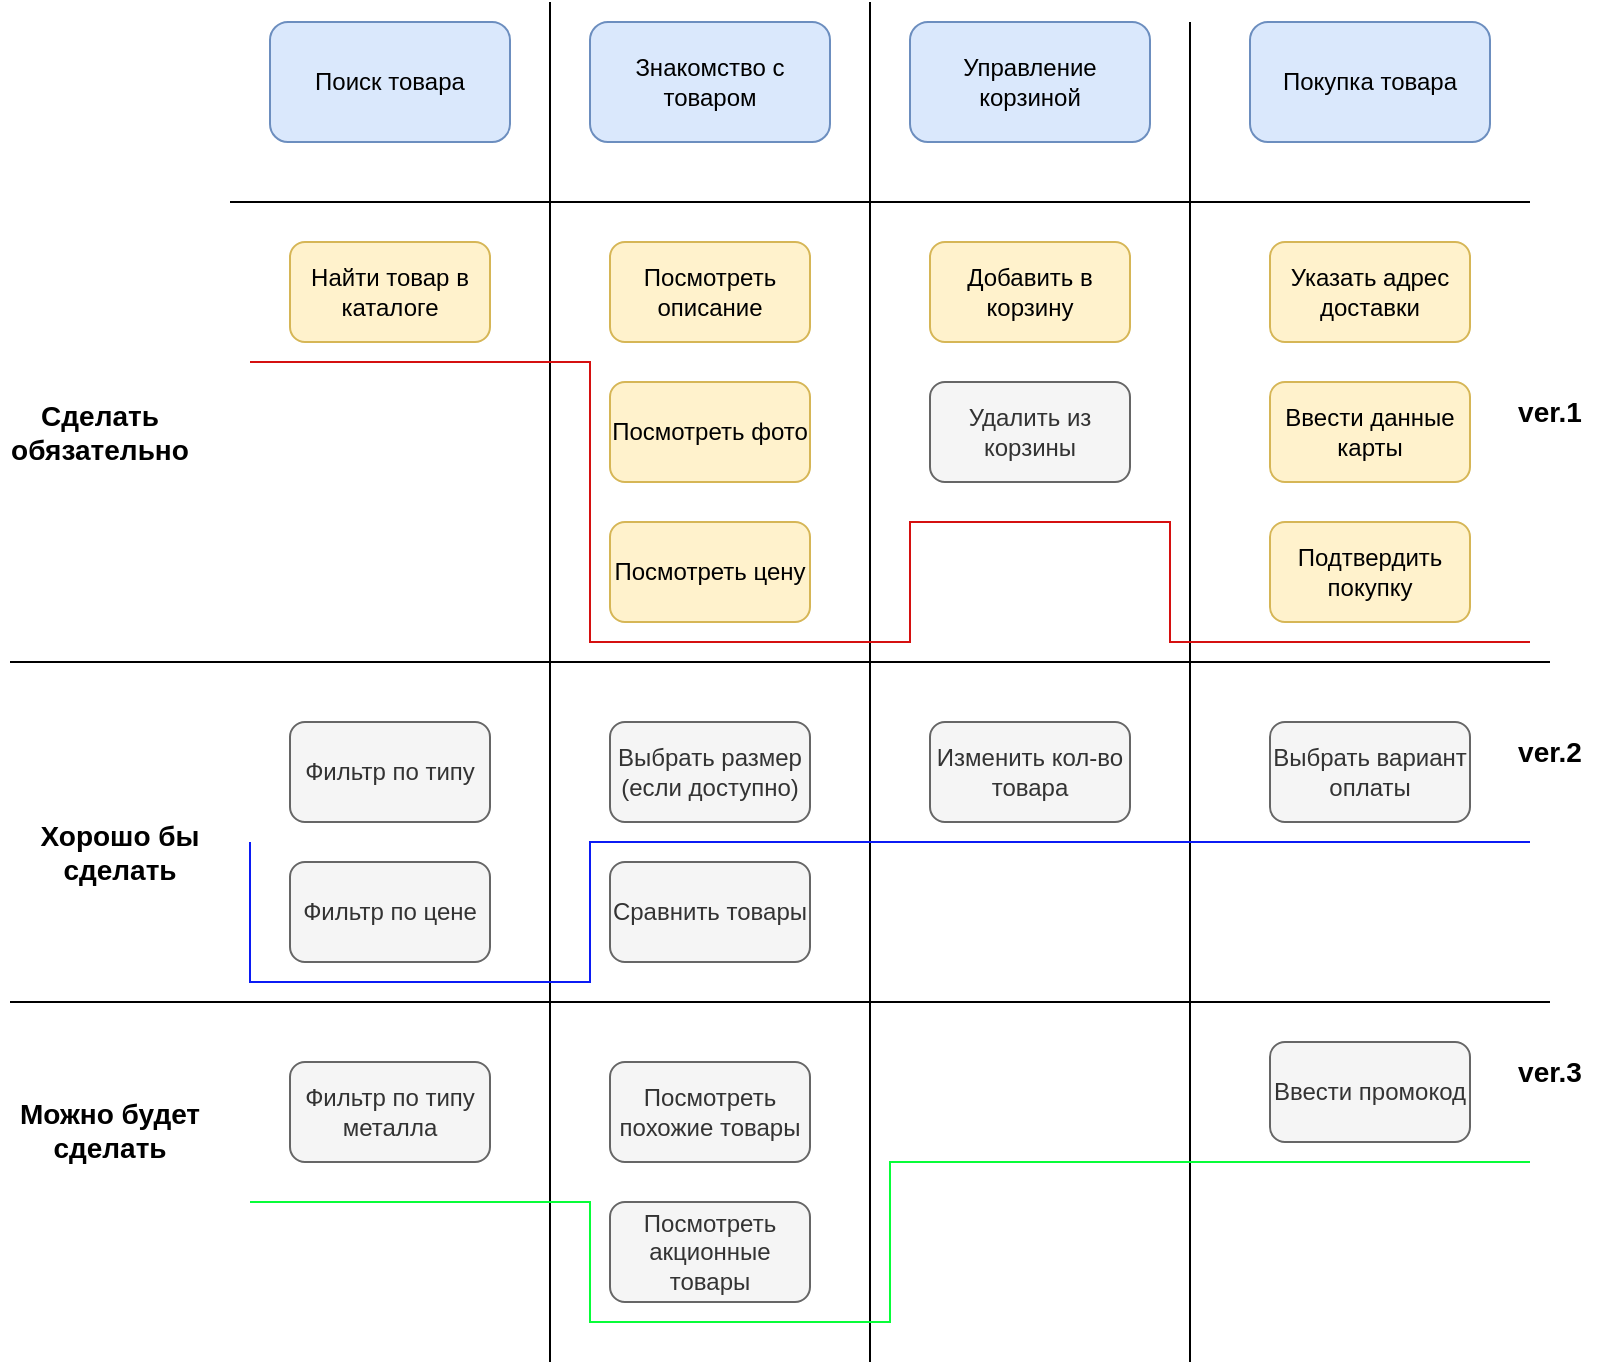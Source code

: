<mxfile version="21.1.2" type="device">
  <diagram name="Page-1" id="iXeg-zfbAlBCnqqb55lr">
    <mxGraphModel dx="1837" dy="550" grid="1" gridSize="10" guides="1" tooltips="1" connect="1" arrows="1" fold="1" page="1" pageScale="1" pageWidth="827" pageHeight="1169" math="0" shadow="0">
      <root>
        <mxCell id="0" />
        <mxCell id="1" parent="0" />
        <mxCell id="zP7d5f_9tEzzHWjP8LjR-1" value="Поиск товара" style="rounded=1;whiteSpace=wrap;html=1;fillColor=#dae8fc;strokeColor=#6c8ebf;" parent="1" vertex="1">
          <mxGeometry x="-670" y="30" width="120" height="60" as="geometry" />
        </mxCell>
        <mxCell id="zP7d5f_9tEzzHWjP8LjR-2" value="Знакомство с товаром" style="rounded=1;whiteSpace=wrap;html=1;fillColor=#dae8fc;strokeColor=#6c8ebf;" parent="1" vertex="1">
          <mxGeometry x="-510" y="30" width="120" height="60" as="geometry" />
        </mxCell>
        <mxCell id="zP7d5f_9tEzzHWjP8LjR-3" value="" style="endArrow=none;html=1;rounded=0;" parent="1" edge="1">
          <mxGeometry width="50" height="50" relative="1" as="geometry">
            <mxPoint x="-530" y="700" as="sourcePoint" />
            <mxPoint x="-530" y="20" as="targetPoint" />
          </mxGeometry>
        </mxCell>
        <mxCell id="zP7d5f_9tEzzHWjP8LjR-4" value="" style="endArrow=none;html=1;rounded=0;" parent="1" edge="1">
          <mxGeometry width="50" height="50" relative="1" as="geometry">
            <mxPoint x="-690" y="120" as="sourcePoint" />
            <mxPoint x="-40" y="120" as="targetPoint" />
          </mxGeometry>
        </mxCell>
        <mxCell id="zP7d5f_9tEzzHWjP8LjR-5" value="Найти товар в каталоге" style="rounded=1;whiteSpace=wrap;html=1;fillColor=#fff2cc;strokeColor=#d6b656;" parent="1" vertex="1">
          <mxGeometry x="-660" y="140" width="100" height="50" as="geometry" />
        </mxCell>
        <mxCell id="zP7d5f_9tEzzHWjP8LjR-6" value="Фильтр по типу" style="rounded=1;whiteSpace=wrap;html=1;fillColor=#f5f5f5;fontColor=#333333;strokeColor=#666666;" parent="1" vertex="1">
          <mxGeometry x="-660" y="380" width="100" height="50" as="geometry" />
        </mxCell>
        <mxCell id="zP7d5f_9tEzzHWjP8LjR-7" value="Фильтр по цене" style="rounded=1;whiteSpace=wrap;html=1;fillColor=#f5f5f5;fontColor=#333333;strokeColor=#666666;" parent="1" vertex="1">
          <mxGeometry x="-660" y="450" width="100" height="50" as="geometry" />
        </mxCell>
        <mxCell id="zP7d5f_9tEzzHWjP8LjR-8" value="Фильтр по типу металла" style="rounded=1;whiteSpace=wrap;html=1;fillColor=#f5f5f5;fontColor=#333333;strokeColor=#666666;" parent="1" vertex="1">
          <mxGeometry x="-660" y="550" width="100" height="50" as="geometry" />
        </mxCell>
        <mxCell id="zP7d5f_9tEzzHWjP8LjR-9" value="Посмотреть описание" style="rounded=1;whiteSpace=wrap;html=1;fillColor=#fff2cc;strokeColor=#d6b656;" parent="1" vertex="1">
          <mxGeometry x="-500" y="140" width="100" height="50" as="geometry" />
        </mxCell>
        <mxCell id="zP7d5f_9tEzzHWjP8LjR-10" value="Посмотреть фото" style="rounded=1;whiteSpace=wrap;html=1;fillColor=#fff2cc;strokeColor=#d6b656;" parent="1" vertex="1">
          <mxGeometry x="-500" y="210" width="100" height="50" as="geometry" />
        </mxCell>
        <mxCell id="zP7d5f_9tEzzHWjP8LjR-11" value="Выбрать размер (если доступно)" style="rounded=1;whiteSpace=wrap;html=1;fillColor=#f5f5f5;strokeColor=#666666;fontColor=#333333;" parent="1" vertex="1">
          <mxGeometry x="-500" y="380" width="100" height="50" as="geometry" />
        </mxCell>
        <mxCell id="zP7d5f_9tEzzHWjP8LjR-12" value="Посмотреть похожие товары" style="rounded=1;whiteSpace=wrap;html=1;fillColor=#f5f5f5;strokeColor=#666666;fontColor=#333333;" parent="1" vertex="1">
          <mxGeometry x="-500" y="550" width="100" height="50" as="geometry" />
        </mxCell>
        <mxCell id="zP7d5f_9tEzzHWjP8LjR-13" value="Посмотреть акционные товары" style="rounded=1;whiteSpace=wrap;html=1;fillColor=#f5f5f5;strokeColor=#666666;fontColor=#333333;" parent="1" vertex="1">
          <mxGeometry x="-500" y="620" width="100" height="50" as="geometry" />
        </mxCell>
        <mxCell id="zP7d5f_9tEzzHWjP8LjR-14" value="Сравнить товары" style="rounded=1;whiteSpace=wrap;html=1;fillColor=#f5f5f5;strokeColor=#666666;fontColor=#333333;" parent="1" vertex="1">
          <mxGeometry x="-500" y="450" width="100" height="50" as="geometry" />
        </mxCell>
        <mxCell id="zP7d5f_9tEzzHWjP8LjR-15" value="" style="endArrow=none;html=1;rounded=0;" parent="1" edge="1">
          <mxGeometry width="50" height="50" relative="1" as="geometry">
            <mxPoint x="-370" y="700" as="sourcePoint" />
            <mxPoint x="-370" y="20" as="targetPoint" />
          </mxGeometry>
        </mxCell>
        <mxCell id="zP7d5f_9tEzzHWjP8LjR-16" value="Посмотреть цену" style="rounded=1;whiteSpace=wrap;html=1;fillColor=#fff2cc;strokeColor=#d6b656;" parent="1" vertex="1">
          <mxGeometry x="-500" y="280" width="100" height="50" as="geometry" />
        </mxCell>
        <mxCell id="zP7d5f_9tEzzHWjP8LjR-17" value="Управление корзиной" style="rounded=1;whiteSpace=wrap;html=1;fillColor=#dae8fc;strokeColor=#6c8ebf;" parent="1" vertex="1">
          <mxGeometry x="-350" y="30" width="120" height="60" as="geometry" />
        </mxCell>
        <mxCell id="zP7d5f_9tEzzHWjP8LjR-18" value="Добавить в корзину" style="rounded=1;whiteSpace=wrap;html=1;fillColor=#fff2cc;strokeColor=#d6b656;" parent="1" vertex="1">
          <mxGeometry x="-340" y="140" width="100" height="50" as="geometry" />
        </mxCell>
        <mxCell id="zP7d5f_9tEzzHWjP8LjR-19" value="Удалить из корзины" style="rounded=1;whiteSpace=wrap;html=1;fillColor=#f5f5f5;strokeColor=#666666;fontColor=#333333;" parent="1" vertex="1">
          <mxGeometry x="-340" y="210" width="100" height="50" as="geometry" />
        </mxCell>
        <mxCell id="zP7d5f_9tEzzHWjP8LjR-20" value="Изменить кол-во товара" style="rounded=1;whiteSpace=wrap;html=1;fillColor=#f5f5f5;strokeColor=#666666;fontColor=#333333;" parent="1" vertex="1">
          <mxGeometry x="-340" y="380" width="100" height="50" as="geometry" />
        </mxCell>
        <mxCell id="zP7d5f_9tEzzHWjP8LjR-21" value="" style="endArrow=none;html=1;rounded=0;" parent="1" edge="1">
          <mxGeometry width="50" height="50" relative="1" as="geometry">
            <mxPoint x="-210" y="700" as="sourcePoint" />
            <mxPoint x="-210" y="30" as="targetPoint" />
          </mxGeometry>
        </mxCell>
        <mxCell id="zP7d5f_9tEzzHWjP8LjR-22" value="Покупка товара" style="rounded=1;whiteSpace=wrap;html=1;fillColor=#dae8fc;strokeColor=#6c8ebf;" parent="1" vertex="1">
          <mxGeometry x="-180" y="30" width="120" height="60" as="geometry" />
        </mxCell>
        <mxCell id="zP7d5f_9tEzzHWjP8LjR-23" value="Указать адрес доставки" style="rounded=1;whiteSpace=wrap;html=1;fillColor=#fff2cc;strokeColor=#d6b656;" parent="1" vertex="1">
          <mxGeometry x="-170" y="140" width="100" height="50" as="geometry" />
        </mxCell>
        <mxCell id="zP7d5f_9tEzzHWjP8LjR-24" value="Ввести данные карты" style="rounded=1;whiteSpace=wrap;html=1;fillColor=#fff2cc;strokeColor=#d6b656;" parent="1" vertex="1">
          <mxGeometry x="-170" y="210" width="100" height="50" as="geometry" />
        </mxCell>
        <mxCell id="zP7d5f_9tEzzHWjP8LjR-25" value="Подтвердить покупку" style="rounded=1;whiteSpace=wrap;html=1;fillColor=#fff2cc;strokeColor=#d6b656;" parent="1" vertex="1">
          <mxGeometry x="-170" y="280" width="100" height="50" as="geometry" />
        </mxCell>
        <mxCell id="zP7d5f_9tEzzHWjP8LjR-26" value="Выбрать вариант оплаты" style="rounded=1;whiteSpace=wrap;html=1;fillColor=#f5f5f5;strokeColor=#666666;fontColor=#333333;" parent="1" vertex="1">
          <mxGeometry x="-170" y="380" width="100" height="50" as="geometry" />
        </mxCell>
        <mxCell id="zP7d5f_9tEzzHWjP8LjR-27" value="Ввести промокод" style="rounded=1;whiteSpace=wrap;html=1;fillColor=#f5f5f5;strokeColor=#666666;fontColor=#333333;" parent="1" vertex="1">
          <mxGeometry x="-170" y="540" width="100" height="50" as="geometry" />
        </mxCell>
        <mxCell id="zP7d5f_9tEzzHWjP8LjR-31" value="&lt;font style=&quot;font-size: 14px;&quot;&gt;&lt;b&gt;Сделать обязательно&lt;/b&gt;&lt;/font&gt;" style="text;html=1;strokeColor=none;fillColor=none;align=center;verticalAlign=middle;whiteSpace=wrap;rounded=0;" parent="1" vertex="1">
          <mxGeometry x="-800" y="220" width="90" height="30" as="geometry" />
        </mxCell>
        <mxCell id="zP7d5f_9tEzzHWjP8LjR-32" value="&lt;font style=&quot;font-size: 14px;&quot;&gt;&lt;b&gt;Хорошо бы сделать&lt;/b&gt;&lt;/font&gt;" style="text;html=1;strokeColor=none;fillColor=none;align=center;verticalAlign=middle;whiteSpace=wrap;rounded=0;" parent="1" vertex="1">
          <mxGeometry x="-795" y="430" width="100" height="30" as="geometry" />
        </mxCell>
        <mxCell id="zP7d5f_9tEzzHWjP8LjR-33" value="&lt;font style=&quot;font-size: 14px;&quot;&gt;&lt;b&gt;Можно будет сделать&lt;/b&gt;&lt;/font&gt;" style="text;html=1;strokeColor=none;fillColor=none;align=center;verticalAlign=middle;whiteSpace=wrap;rounded=0;" parent="1" vertex="1">
          <mxGeometry x="-805" y="559" width="110" height="50" as="geometry" />
        </mxCell>
        <mxCell id="zP7d5f_9tEzzHWjP8LjR-36" value="" style="endArrow=none;html=1;rounded=0;" parent="1" edge="1">
          <mxGeometry width="50" height="50" relative="1" as="geometry">
            <mxPoint x="-800" y="350" as="sourcePoint" />
            <mxPoint x="-30" y="350" as="targetPoint" />
          </mxGeometry>
        </mxCell>
        <mxCell id="zP7d5f_9tEzzHWjP8LjR-37" value="" style="endArrow=none;html=1;rounded=0;" parent="1" edge="1">
          <mxGeometry width="50" height="50" relative="1" as="geometry">
            <mxPoint x="-800" y="520" as="sourcePoint" />
            <mxPoint x="-30" y="520" as="targetPoint" />
          </mxGeometry>
        </mxCell>
        <mxCell id="zP7d5f_9tEzzHWjP8LjR-39" value="" style="endArrow=none;html=1;rounded=0;edgeStyle=orthogonalEdgeStyle;strokeColor=#d51010;" parent="1" edge="1">
          <mxGeometry width="50" height="50" relative="1" as="geometry">
            <mxPoint x="-680" y="200" as="sourcePoint" />
            <mxPoint x="-40" y="340" as="targetPoint" />
            <Array as="points">
              <mxPoint x="-510" y="200" />
              <mxPoint x="-510" y="340" />
              <mxPoint x="-350" y="340" />
              <mxPoint x="-350" y="280" />
              <mxPoint x="-220" y="280" />
            </Array>
          </mxGeometry>
        </mxCell>
        <mxCell id="zP7d5f_9tEzzHWjP8LjR-41" value="" style="endArrow=none;html=1;rounded=0;edgeStyle=orthogonalEdgeStyle;strokeColor=#0b1bf4;" parent="1" edge="1">
          <mxGeometry width="50" height="50" relative="1" as="geometry">
            <mxPoint x="-680" y="440" as="sourcePoint" />
            <mxPoint x="-40" y="440" as="targetPoint" />
            <Array as="points">
              <mxPoint x="-680" y="510" />
              <mxPoint x="-510" y="510" />
              <mxPoint x="-510" y="440" />
              <mxPoint x="-70" y="440" />
            </Array>
          </mxGeometry>
        </mxCell>
        <mxCell id="zP7d5f_9tEzzHWjP8LjR-43" value="" style="endArrow=none;html=1;rounded=0;strokeColor=#08fd39;" parent="1" edge="1">
          <mxGeometry width="50" height="50" relative="1" as="geometry">
            <mxPoint x="-680" y="620" as="sourcePoint" />
            <mxPoint x="-40" y="600" as="targetPoint" />
            <Array as="points">
              <mxPoint x="-510" y="620" />
              <mxPoint x="-510" y="680" />
              <mxPoint x="-360" y="680" />
              <mxPoint x="-360" y="600" />
            </Array>
          </mxGeometry>
        </mxCell>
        <mxCell id="zP7d5f_9tEzzHWjP8LjR-44" value="&lt;font style=&quot;font-size: 14px;&quot;&gt;&lt;b&gt;ver.1&lt;/b&gt;&lt;/font&gt;" style="text;html=1;strokeColor=none;fillColor=none;align=center;verticalAlign=middle;whiteSpace=wrap;rounded=0;" parent="1" vertex="1">
          <mxGeometry x="-60" y="210" width="60" height="30" as="geometry" />
        </mxCell>
        <mxCell id="zP7d5f_9tEzzHWjP8LjR-45" value="&lt;font style=&quot;font-size: 14px;&quot;&gt;&lt;b&gt;ver.2&lt;/b&gt;&lt;/font&gt;" style="text;html=1;strokeColor=none;fillColor=none;align=center;verticalAlign=middle;whiteSpace=wrap;rounded=0;" parent="1" vertex="1">
          <mxGeometry x="-60" y="380" width="60" height="30" as="geometry" />
        </mxCell>
        <mxCell id="zP7d5f_9tEzzHWjP8LjR-46" value="&lt;font style=&quot;font-size: 14px;&quot;&gt;&lt;b&gt;ver.3&lt;br&gt;&lt;/b&gt;&lt;/font&gt;" style="text;html=1;strokeColor=none;fillColor=none;align=center;verticalAlign=middle;whiteSpace=wrap;rounded=0;" parent="1" vertex="1">
          <mxGeometry x="-60" y="540" width="60" height="30" as="geometry" />
        </mxCell>
      </root>
    </mxGraphModel>
  </diagram>
</mxfile>
